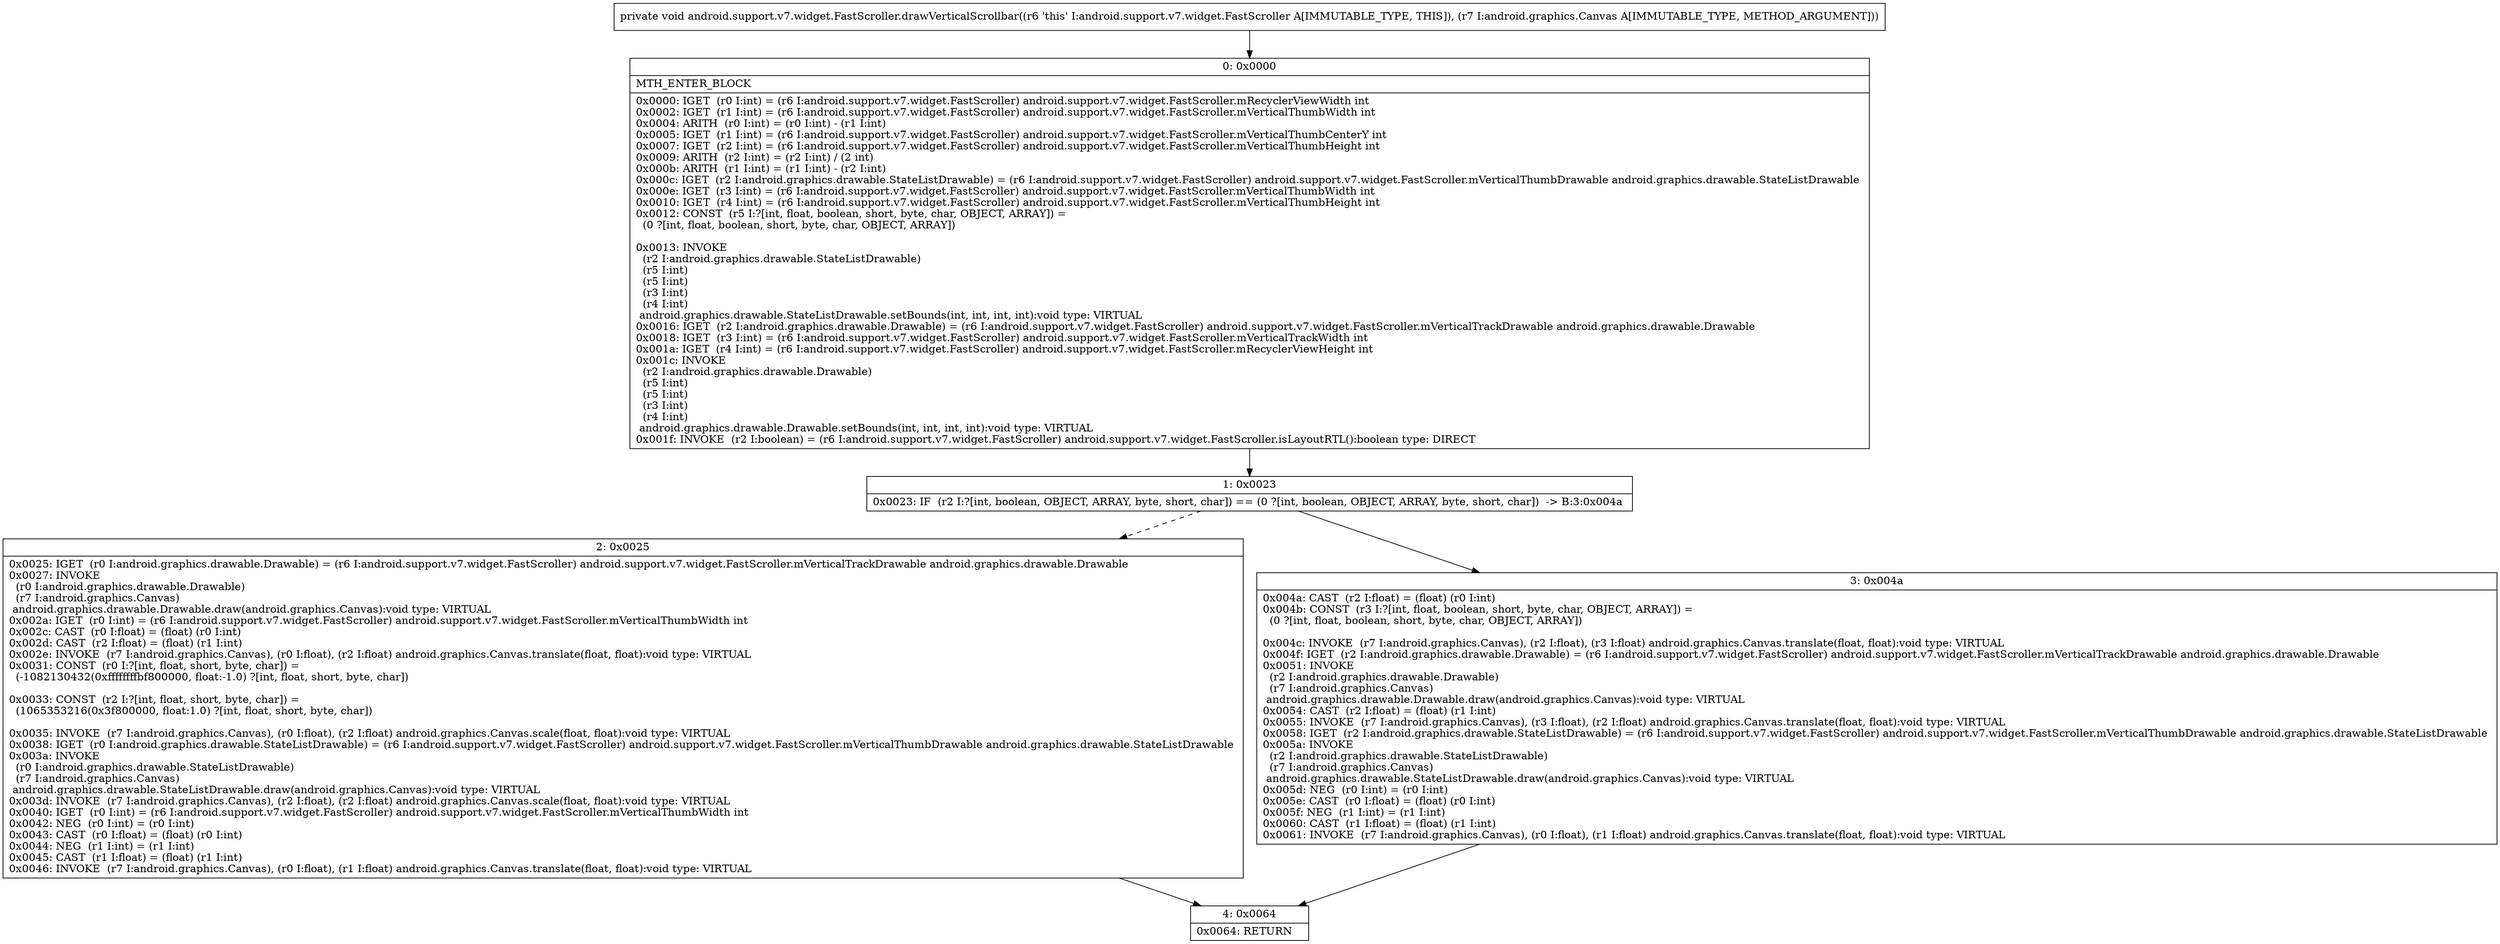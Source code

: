 digraph "CFG forandroid.support.v7.widget.FastScroller.drawVerticalScrollbar(Landroid\/graphics\/Canvas;)V" {
Node_0 [shape=record,label="{0\:\ 0x0000|MTH_ENTER_BLOCK\l|0x0000: IGET  (r0 I:int) = (r6 I:android.support.v7.widget.FastScroller) android.support.v7.widget.FastScroller.mRecyclerViewWidth int \l0x0002: IGET  (r1 I:int) = (r6 I:android.support.v7.widget.FastScroller) android.support.v7.widget.FastScroller.mVerticalThumbWidth int \l0x0004: ARITH  (r0 I:int) = (r0 I:int) \- (r1 I:int) \l0x0005: IGET  (r1 I:int) = (r6 I:android.support.v7.widget.FastScroller) android.support.v7.widget.FastScroller.mVerticalThumbCenterY int \l0x0007: IGET  (r2 I:int) = (r6 I:android.support.v7.widget.FastScroller) android.support.v7.widget.FastScroller.mVerticalThumbHeight int \l0x0009: ARITH  (r2 I:int) = (r2 I:int) \/ (2 int) \l0x000b: ARITH  (r1 I:int) = (r1 I:int) \- (r2 I:int) \l0x000c: IGET  (r2 I:android.graphics.drawable.StateListDrawable) = (r6 I:android.support.v7.widget.FastScroller) android.support.v7.widget.FastScroller.mVerticalThumbDrawable android.graphics.drawable.StateListDrawable \l0x000e: IGET  (r3 I:int) = (r6 I:android.support.v7.widget.FastScroller) android.support.v7.widget.FastScroller.mVerticalThumbWidth int \l0x0010: IGET  (r4 I:int) = (r6 I:android.support.v7.widget.FastScroller) android.support.v7.widget.FastScroller.mVerticalThumbHeight int \l0x0012: CONST  (r5 I:?[int, float, boolean, short, byte, char, OBJECT, ARRAY]) = \l  (0 ?[int, float, boolean, short, byte, char, OBJECT, ARRAY])\l \l0x0013: INVOKE  \l  (r2 I:android.graphics.drawable.StateListDrawable)\l  (r5 I:int)\l  (r5 I:int)\l  (r3 I:int)\l  (r4 I:int)\l android.graphics.drawable.StateListDrawable.setBounds(int, int, int, int):void type: VIRTUAL \l0x0016: IGET  (r2 I:android.graphics.drawable.Drawable) = (r6 I:android.support.v7.widget.FastScroller) android.support.v7.widget.FastScroller.mVerticalTrackDrawable android.graphics.drawable.Drawable \l0x0018: IGET  (r3 I:int) = (r6 I:android.support.v7.widget.FastScroller) android.support.v7.widget.FastScroller.mVerticalTrackWidth int \l0x001a: IGET  (r4 I:int) = (r6 I:android.support.v7.widget.FastScroller) android.support.v7.widget.FastScroller.mRecyclerViewHeight int \l0x001c: INVOKE  \l  (r2 I:android.graphics.drawable.Drawable)\l  (r5 I:int)\l  (r5 I:int)\l  (r3 I:int)\l  (r4 I:int)\l android.graphics.drawable.Drawable.setBounds(int, int, int, int):void type: VIRTUAL \l0x001f: INVOKE  (r2 I:boolean) = (r6 I:android.support.v7.widget.FastScroller) android.support.v7.widget.FastScroller.isLayoutRTL():boolean type: DIRECT \l}"];
Node_1 [shape=record,label="{1\:\ 0x0023|0x0023: IF  (r2 I:?[int, boolean, OBJECT, ARRAY, byte, short, char]) == (0 ?[int, boolean, OBJECT, ARRAY, byte, short, char])  \-\> B:3:0x004a \l}"];
Node_2 [shape=record,label="{2\:\ 0x0025|0x0025: IGET  (r0 I:android.graphics.drawable.Drawable) = (r6 I:android.support.v7.widget.FastScroller) android.support.v7.widget.FastScroller.mVerticalTrackDrawable android.graphics.drawable.Drawable \l0x0027: INVOKE  \l  (r0 I:android.graphics.drawable.Drawable)\l  (r7 I:android.graphics.Canvas)\l android.graphics.drawable.Drawable.draw(android.graphics.Canvas):void type: VIRTUAL \l0x002a: IGET  (r0 I:int) = (r6 I:android.support.v7.widget.FastScroller) android.support.v7.widget.FastScroller.mVerticalThumbWidth int \l0x002c: CAST  (r0 I:float) = (float) (r0 I:int) \l0x002d: CAST  (r2 I:float) = (float) (r1 I:int) \l0x002e: INVOKE  (r7 I:android.graphics.Canvas), (r0 I:float), (r2 I:float) android.graphics.Canvas.translate(float, float):void type: VIRTUAL \l0x0031: CONST  (r0 I:?[int, float, short, byte, char]) = \l  (\-1082130432(0xffffffffbf800000, float:\-1.0) ?[int, float, short, byte, char])\l \l0x0033: CONST  (r2 I:?[int, float, short, byte, char]) = \l  (1065353216(0x3f800000, float:1.0) ?[int, float, short, byte, char])\l \l0x0035: INVOKE  (r7 I:android.graphics.Canvas), (r0 I:float), (r2 I:float) android.graphics.Canvas.scale(float, float):void type: VIRTUAL \l0x0038: IGET  (r0 I:android.graphics.drawable.StateListDrawable) = (r6 I:android.support.v7.widget.FastScroller) android.support.v7.widget.FastScroller.mVerticalThumbDrawable android.graphics.drawable.StateListDrawable \l0x003a: INVOKE  \l  (r0 I:android.graphics.drawable.StateListDrawable)\l  (r7 I:android.graphics.Canvas)\l android.graphics.drawable.StateListDrawable.draw(android.graphics.Canvas):void type: VIRTUAL \l0x003d: INVOKE  (r7 I:android.graphics.Canvas), (r2 I:float), (r2 I:float) android.graphics.Canvas.scale(float, float):void type: VIRTUAL \l0x0040: IGET  (r0 I:int) = (r6 I:android.support.v7.widget.FastScroller) android.support.v7.widget.FastScroller.mVerticalThumbWidth int \l0x0042: NEG  (r0 I:int) = (r0 I:int) \l0x0043: CAST  (r0 I:float) = (float) (r0 I:int) \l0x0044: NEG  (r1 I:int) = (r1 I:int) \l0x0045: CAST  (r1 I:float) = (float) (r1 I:int) \l0x0046: INVOKE  (r7 I:android.graphics.Canvas), (r0 I:float), (r1 I:float) android.graphics.Canvas.translate(float, float):void type: VIRTUAL \l}"];
Node_3 [shape=record,label="{3\:\ 0x004a|0x004a: CAST  (r2 I:float) = (float) (r0 I:int) \l0x004b: CONST  (r3 I:?[int, float, boolean, short, byte, char, OBJECT, ARRAY]) = \l  (0 ?[int, float, boolean, short, byte, char, OBJECT, ARRAY])\l \l0x004c: INVOKE  (r7 I:android.graphics.Canvas), (r2 I:float), (r3 I:float) android.graphics.Canvas.translate(float, float):void type: VIRTUAL \l0x004f: IGET  (r2 I:android.graphics.drawable.Drawable) = (r6 I:android.support.v7.widget.FastScroller) android.support.v7.widget.FastScroller.mVerticalTrackDrawable android.graphics.drawable.Drawable \l0x0051: INVOKE  \l  (r2 I:android.graphics.drawable.Drawable)\l  (r7 I:android.graphics.Canvas)\l android.graphics.drawable.Drawable.draw(android.graphics.Canvas):void type: VIRTUAL \l0x0054: CAST  (r2 I:float) = (float) (r1 I:int) \l0x0055: INVOKE  (r7 I:android.graphics.Canvas), (r3 I:float), (r2 I:float) android.graphics.Canvas.translate(float, float):void type: VIRTUAL \l0x0058: IGET  (r2 I:android.graphics.drawable.StateListDrawable) = (r6 I:android.support.v7.widget.FastScroller) android.support.v7.widget.FastScroller.mVerticalThumbDrawable android.graphics.drawable.StateListDrawable \l0x005a: INVOKE  \l  (r2 I:android.graphics.drawable.StateListDrawable)\l  (r7 I:android.graphics.Canvas)\l android.graphics.drawable.StateListDrawable.draw(android.graphics.Canvas):void type: VIRTUAL \l0x005d: NEG  (r0 I:int) = (r0 I:int) \l0x005e: CAST  (r0 I:float) = (float) (r0 I:int) \l0x005f: NEG  (r1 I:int) = (r1 I:int) \l0x0060: CAST  (r1 I:float) = (float) (r1 I:int) \l0x0061: INVOKE  (r7 I:android.graphics.Canvas), (r0 I:float), (r1 I:float) android.graphics.Canvas.translate(float, float):void type: VIRTUAL \l}"];
Node_4 [shape=record,label="{4\:\ 0x0064|0x0064: RETURN   \l}"];
MethodNode[shape=record,label="{private void android.support.v7.widget.FastScroller.drawVerticalScrollbar((r6 'this' I:android.support.v7.widget.FastScroller A[IMMUTABLE_TYPE, THIS]), (r7 I:android.graphics.Canvas A[IMMUTABLE_TYPE, METHOD_ARGUMENT])) }"];
MethodNode -> Node_0;
Node_0 -> Node_1;
Node_1 -> Node_2[style=dashed];
Node_1 -> Node_3;
Node_2 -> Node_4;
Node_3 -> Node_4;
}

